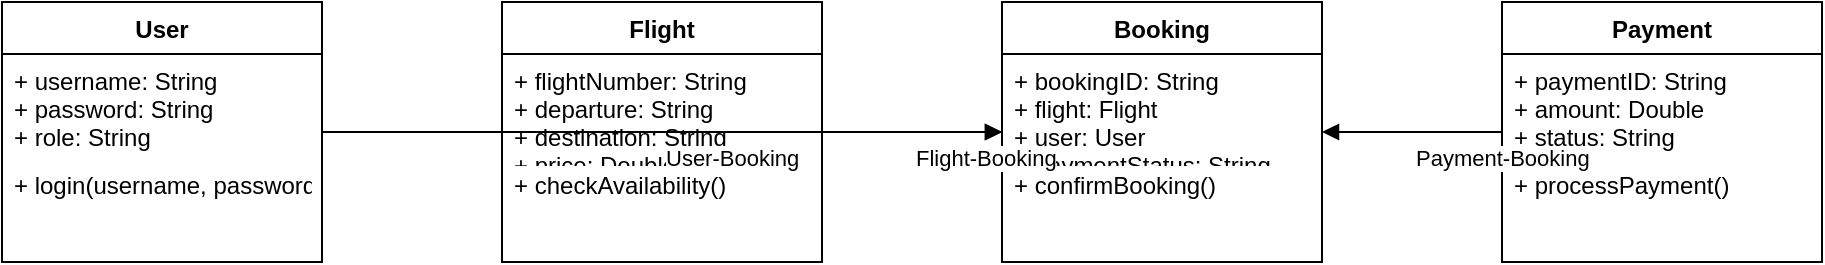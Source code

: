 <mxfile version="24.8.1">
  <diagram name="Page-1" id="bI9QpSKkZi_DiktnBs_3">
    <mxGraphModel dx="1290" dy="470" grid="1" gridSize="10" guides="1" tooltips="1" connect="1" arrows="1" fold="1" page="1" pageScale="1" pageWidth="827" pageHeight="1169" math="0" shadow="0">
      <root>
        <mxCell id="0" />
        <mxCell id="1" parent="0" />

        <!-- User Class -->
        <mxCell id="User" value="User" style="swimlane;fontStyle=1;align=center;verticalAlign=top;childLayout=stackLayout;horizontal=1;startSize=26;horizontalStack=0;resizeParent=1;resizeParentMax=0;resizeLast=0;collapsible=1;marginBottom=0;whiteSpace=wrap;html=1;" vertex="1" parent="1">
          <mxGeometry x="80" y="100" width="160" height="130" as="geometry" />
        </mxCell>
        <mxCell id="User-Field" value="+ username: String&#10;+ password: String&#10;+ role: String" style="text;strokeColor=none;fillColor=none;align=left;verticalAlign=top;spacingLeft=4;spacingRight=4;overflow=hidden;rotatable=0;" vertex="1" parent="User">
          <mxGeometry y="26" width="160" height="52" as="geometry" />
        </mxCell>
        <mxCell id="User-Method" value="+ login(username, password)" style="text;strokeColor=none;fillColor=none;align=left;verticalAlign=top;spacingLeft=4;spacingRight=4;overflow=hidden;rotatable=0;" vertex="1" parent="User">
          <mxGeometry y="78" width="160" height="26" as="geometry" />
        </mxCell>

        <!-- Flight Class -->
        <mxCell id="Flight" value="Flight" style="swimlane;fontStyle=1;align=center;verticalAlign=top;childLayout=stackLayout;horizontal=1;startSize=26;horizontalStack=0;resizeParent=1;resizeParentMax=0;resizeLast=0;collapsible=1;marginBottom=0;whiteSpace=wrap;html=1;" vertex="1" parent="1">
          <mxGeometry x="330" y="100" width="160" height="130" as="geometry" />
        </mxCell>
        <mxCell id="Flight-Field" value="+ flightNumber: String&#10;+ departure: String&#10;+ destination: String&#10;+ price: Double" style="text;strokeColor=none;fillColor=none;align=left;verticalAlign=top;spacingLeft=4;spacingRight=4;overflow=hidden;rotatable=0;" vertex="1" parent="Flight">
          <mxGeometry y="26" width="160" height="52" as="geometry" />
        </mxCell>
        <mxCell id="Flight-Method" value="+ checkAvailability()" style="text;strokeColor=none;fillColor=none;align=left;verticalAlign=top;spacingLeft=4;spacingRight=4;overflow=hidden;rotatable=0;" vertex="1" parent="Flight">
          <mxGeometry y="78" width="160" height="26" as="geometry" />
        </mxCell>

        <!-- Booking Class -->
        <mxCell id="Booking" value="Booking" style="swimlane;fontStyle=1;align=center;verticalAlign=top;childLayout=stackLayout;horizontal=1;startSize=26;horizontalStack=0;resizeParent=1;resizeParentMax=0;resizeLast=0;collapsible=1;marginBottom=0;whiteSpace=wrap;html=1;" vertex="1" parent="1">
          <mxGeometry x="580" y="100" width="160" height="130" as="geometry" />
        </mxCell>
        <mxCell id="Booking-Field" value="+ bookingID: String&#10;+ flight: Flight&#10;+ user: User&#10;+ paymentStatus: String" style="text;strokeColor=none;fillColor=none;align=left;verticalAlign=top;spacingLeft=4;spacingRight=4;overflow=hidden;rotatable=0;" vertex="1" parent="Booking">
          <mxGeometry y="26" width="160" height="52" as="geometry" />
        </mxCell>
        <mxCell id="Booking-Method" value="+ confirmBooking()" style="text;strokeColor=none;fillColor=none;align=left;verticalAlign=top;spacingLeft=4;spacingRight=4;overflow=hidden;rotatable=0;" vertex="1" parent="Booking">
          <mxGeometry y="78" width="160" height="26" as="geometry" />
        </mxCell>

        <!-- Payment Class -->
        <mxCell id="Payment" value="Payment" style="swimlane;fontStyle=1;align=center;verticalAlign=top;childLayout=stackLayout;horizontal=1;startSize=26;horizontalStack=0;resizeParent=1;resizeParentMax=0;resizeLast=0;collapsible=1;marginBottom=0;whiteSpace=wrap;html=1;" vertex="1" parent="1">
          <mxGeometry x="830" y="100" width="160" height="130" as="geometry" />
        </mxCell>
        <mxCell id="Payment-Field" value="+ paymentID: String&#10;+ amount: Double&#10;+ status: String" style="text;strokeColor=none;fillColor=none;align=left;verticalAlign=top;spacingLeft=4;spacingRight=4;overflow=hidden;rotatable=0;" vertex="1" parent="Payment">
          <mxGeometry y="26" width="160" height="52" as="geometry" />
        </mxCell>
        <mxCell id="Payment-Method" value="+ processPayment()" style="text;strokeColor=none;fillColor=none;align=left;verticalAlign=top;spacingLeft=4;spacingRight=4;overflow=hidden;rotatable=0;" vertex="1" parent="Payment">
          <mxGeometry y="78" width="160" height="26" as="geometry" />
        </mxCell>

        <!-- Relationships -->
        <mxCell id="Booking-User" value="User-Booking" style="endArrow=block;endFill=1;html=1;edgeStyle=orthogonalEdgeStyle;align=left;verticalAlign=top;rounded=0;" edge="1" parent="1" source="User" target="Booking">
          <mxGeometry relative="1" as="geometry" />
        </mxCell>
        <mxCell id="Booking-Flight" value="Flight-Booking" style="endArrow=block;endFill=1;html=1;edgeStyle=orthogonalEdgeStyle;align=left;verticalAlign=top;rounded=0;" edge="1" parent="1" source="Flight" target="Booking">
          <mxGeometry relative="1" as="geometry" />
        </mxCell>
        <mxCell id="Payment-Booking" value="Payment-Booking" style="endArrow=block;endFill=1;html=1;edgeStyle=orthogonalEdgeStyle;align=left;verticalAlign=top;rounded=0;" edge="1" parent="1" source="Payment" target="Booking">
          <mxGeometry relative="1" as="geometry" />
        </mxCell>

      </root>
    </mxGraphModel>
  </diagram>
</mxfile>
